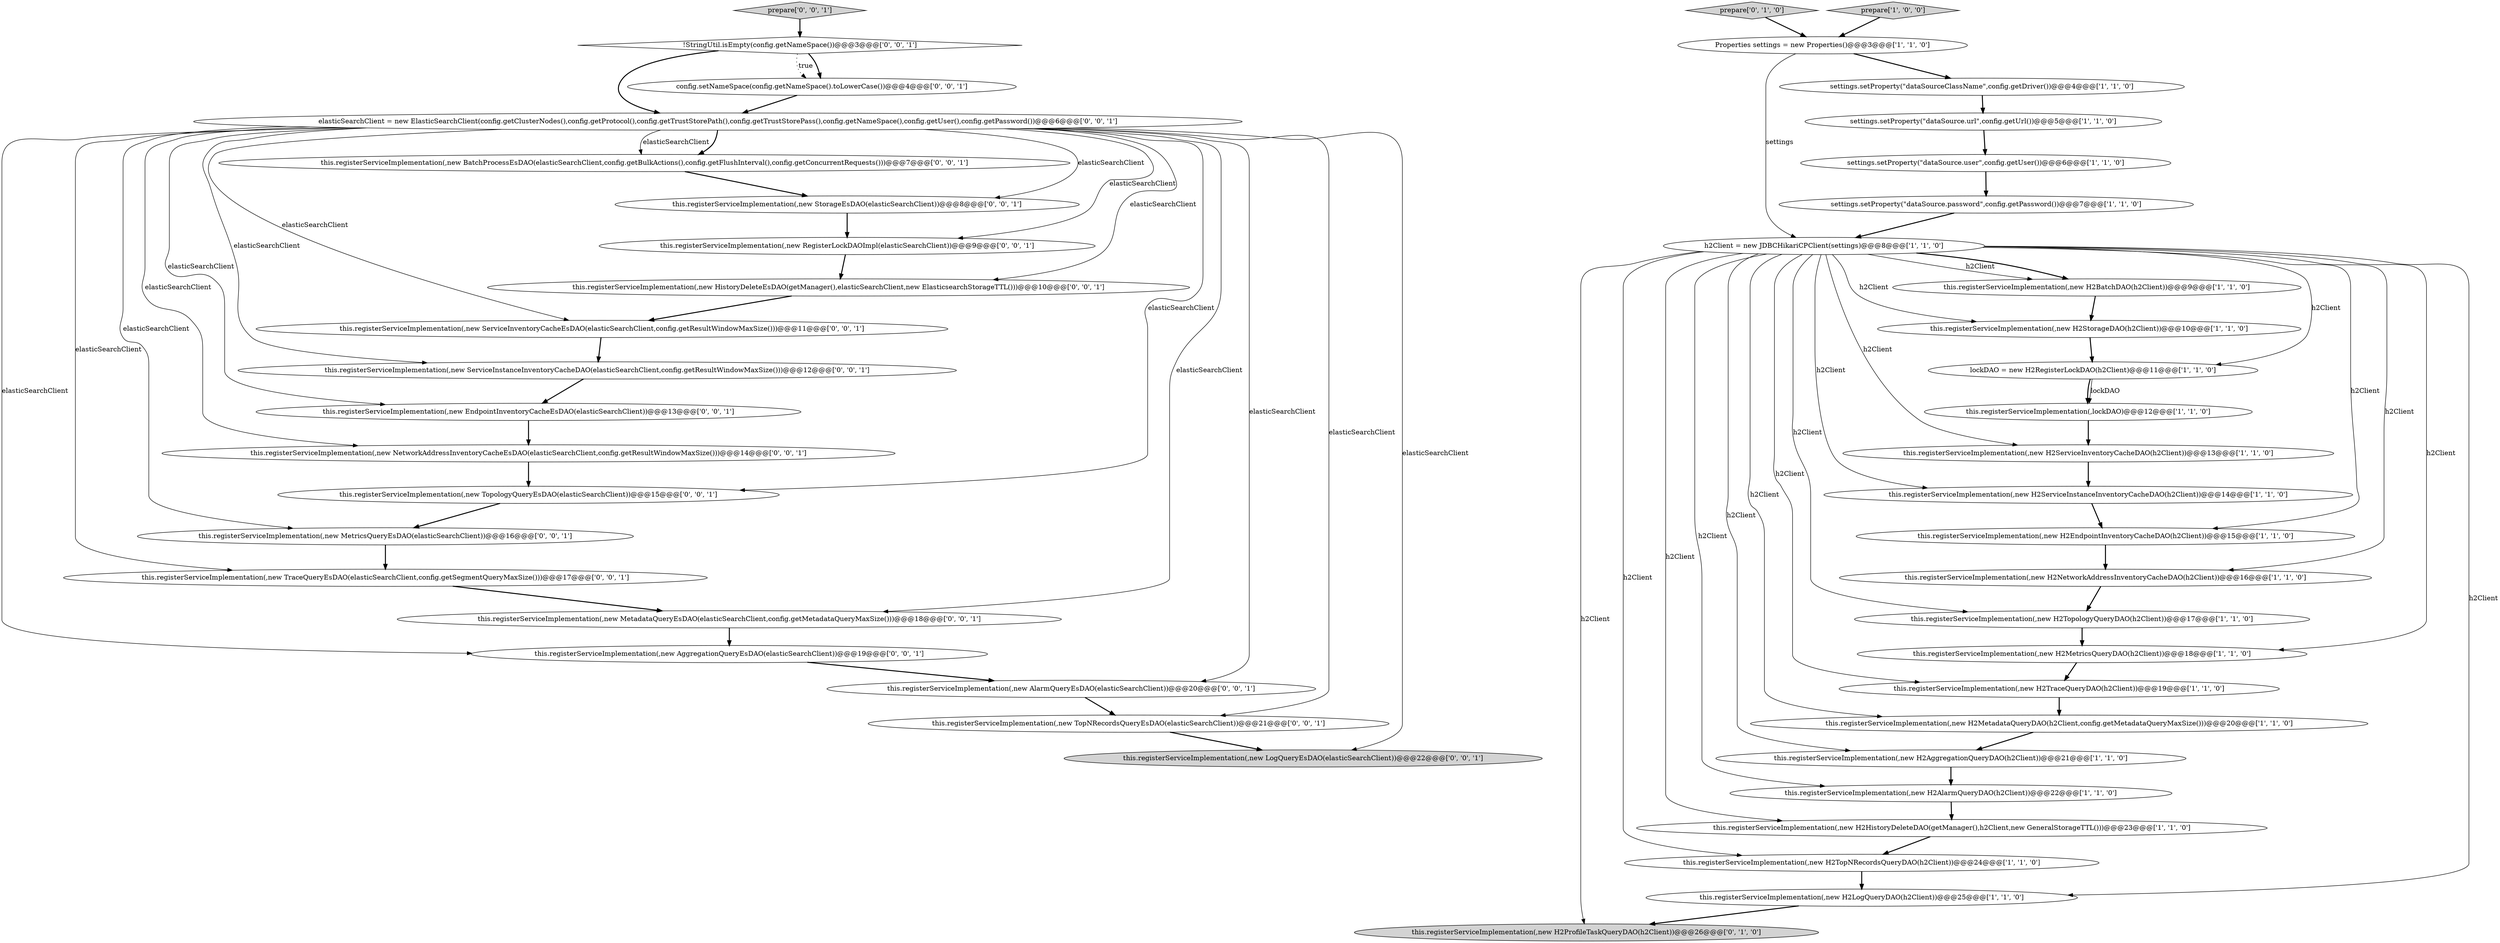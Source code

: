 digraph {
30 [style = filled, label = "this.registerServiceImplementation(,new StorageEsDAO(elasticSearchClient))@@@8@@@['0', '0', '1']", fillcolor = white, shape = ellipse image = "AAA0AAABBB3BBB"];
34 [style = filled, label = "elasticSearchClient = new ElasticSearchClient(config.getClusterNodes(),config.getProtocol(),config.getTrustStorePath(),config.getTrustStorePass(),config.getNameSpace(),config.getUser(),config.getPassword())@@@6@@@['0', '0', '1']", fillcolor = white, shape = ellipse image = "AAA0AAABBB3BBB"];
24 [style = filled, label = "this.registerServiceImplementation(,new H2ProfileTaskQueryDAO(h2Client))@@@26@@@['0', '1', '0']", fillcolor = lightgray, shape = ellipse image = "AAA1AAABBB2BBB"];
14 [style = filled, label = "h2Client = new JDBCHikariCPClient(settings)@@@8@@@['1', '1', '0']", fillcolor = white, shape = ellipse image = "AAA0AAABBB1BBB"];
37 [style = filled, label = "this.registerServiceImplementation(,new MetadataQueryEsDAO(elasticSearchClient,config.getMetadataQueryMaxSize()))@@@18@@@['0', '0', '1']", fillcolor = white, shape = ellipse image = "AAA0AAABBB3BBB"];
40 [style = filled, label = "this.registerServiceImplementation(,new TopNRecordsQueryEsDAO(elasticSearchClient))@@@21@@@['0', '0', '1']", fillcolor = white, shape = ellipse image = "AAA0AAABBB3BBB"];
39 [style = filled, label = "this.registerServiceImplementation(,new AlarmQueryEsDAO(elasticSearchClient))@@@20@@@['0', '0', '1']", fillcolor = white, shape = ellipse image = "AAA0AAABBB3BBB"];
18 [style = filled, label = "this.registerServiceImplementation(,new H2MetricsQueryDAO(h2Client))@@@18@@@['1', '1', '0']", fillcolor = white, shape = ellipse image = "AAA0AAABBB1BBB"];
8 [style = filled, label = "this.registerServiceImplementation(,new H2LogQueryDAO(h2Client))@@@25@@@['1', '1', '0']", fillcolor = white, shape = ellipse image = "AAA0AAABBB1BBB"];
38 [style = filled, label = "this.registerServiceImplementation(,new AggregationQueryEsDAO(elasticSearchClient))@@@19@@@['0', '0', '1']", fillcolor = white, shape = ellipse image = "AAA0AAABBB3BBB"];
44 [style = filled, label = "this.registerServiceImplementation(,new MetricsQueryEsDAO(elasticSearchClient))@@@16@@@['0', '0', '1']", fillcolor = white, shape = ellipse image = "AAA0AAABBB3BBB"];
32 [style = filled, label = "this.registerServiceImplementation(,new HistoryDeleteEsDAO(getManager(),elasticSearchClient,new ElasticsearchStorageTTL()))@@@10@@@['0', '0', '1']", fillcolor = white, shape = ellipse image = "AAA0AAABBB3BBB"];
16 [style = filled, label = "Properties settings = new Properties()@@@3@@@['1', '1', '0']", fillcolor = white, shape = ellipse image = "AAA0AAABBB1BBB"];
21 [style = filled, label = "settings.setProperty(\"dataSource.user\",config.getUser())@@@6@@@['1', '1', '0']", fillcolor = white, shape = ellipse image = "AAA0AAABBB1BBB"];
13 [style = filled, label = "settings.setProperty(\"dataSourceClassName\",config.getDriver())@@@4@@@['1', '1', '0']", fillcolor = white, shape = ellipse image = "AAA0AAABBB1BBB"];
22 [style = filled, label = "this.registerServiceImplementation(,new H2HistoryDeleteDAO(getManager(),h2Client,new GeneralStorageTTL()))@@@23@@@['1', '1', '0']", fillcolor = white, shape = ellipse image = "AAA0AAABBB1BBB"];
28 [style = filled, label = "!StringUtil.isEmpty(config.getNameSpace())@@@3@@@['0', '0', '1']", fillcolor = white, shape = diamond image = "AAA0AAABBB3BBB"];
1 [style = filled, label = "this.registerServiceImplementation(,new H2ServiceInventoryCacheDAO(h2Client))@@@13@@@['1', '1', '0']", fillcolor = white, shape = ellipse image = "AAA0AAABBB1BBB"];
4 [style = filled, label = "this.registerServiceImplementation(,lockDAO)@@@12@@@['1', '1', '0']", fillcolor = white, shape = ellipse image = "AAA0AAABBB1BBB"];
27 [style = filled, label = "this.registerServiceImplementation(,new LogQueryEsDAO(elasticSearchClient))@@@22@@@['0', '0', '1']", fillcolor = lightgray, shape = ellipse image = "AAA0AAABBB3BBB"];
36 [style = filled, label = "this.registerServiceImplementation(,new EndpointInventoryCacheEsDAO(elasticSearchClient))@@@13@@@['0', '0', '1']", fillcolor = white, shape = ellipse image = "AAA0AAABBB3BBB"];
25 [style = filled, label = "prepare['0', '1', '0']", fillcolor = lightgray, shape = diamond image = "AAA0AAABBB2BBB"];
33 [style = filled, label = "this.registerServiceImplementation(,new BatchProcessEsDAO(elasticSearchClient,config.getBulkActions(),config.getFlushInterval(),config.getConcurrentRequests()))@@@7@@@['0', '0', '1']", fillcolor = white, shape = ellipse image = "AAA0AAABBB3BBB"];
42 [style = filled, label = "this.registerServiceImplementation(,new RegisterLockDAOImpl(elasticSearchClient))@@@9@@@['0', '0', '1']", fillcolor = white, shape = ellipse image = "AAA0AAABBB3BBB"];
15 [style = filled, label = "this.registerServiceImplementation(,new H2TraceQueryDAO(h2Client))@@@19@@@['1', '1', '0']", fillcolor = white, shape = ellipse image = "AAA0AAABBB1BBB"];
17 [style = filled, label = "this.registerServiceImplementation(,new H2StorageDAO(h2Client))@@@10@@@['1', '1', '0']", fillcolor = white, shape = ellipse image = "AAA0AAABBB1BBB"];
20 [style = filled, label = "prepare['1', '0', '0']", fillcolor = lightgray, shape = diamond image = "AAA0AAABBB1BBB"];
2 [style = filled, label = "this.registerServiceImplementation(,new H2AggregationQueryDAO(h2Client))@@@21@@@['1', '1', '0']", fillcolor = white, shape = ellipse image = "AAA0AAABBB1BBB"];
0 [style = filled, label = "settings.setProperty(\"dataSource.url\",config.getUrl())@@@5@@@['1', '1', '0']", fillcolor = white, shape = ellipse image = "AAA0AAABBB1BBB"];
29 [style = filled, label = "prepare['0', '0', '1']", fillcolor = lightgray, shape = diamond image = "AAA0AAABBB3BBB"];
35 [style = filled, label = "this.registerServiceImplementation(,new ServiceInventoryCacheEsDAO(elasticSearchClient,config.getResultWindowMaxSize()))@@@11@@@['0', '0', '1']", fillcolor = white, shape = ellipse image = "AAA0AAABBB3BBB"];
23 [style = filled, label = "this.registerServiceImplementation(,new H2TopNRecordsQueryDAO(h2Client))@@@24@@@['1', '1', '0']", fillcolor = white, shape = ellipse image = "AAA0AAABBB1BBB"];
19 [style = filled, label = "this.registerServiceImplementation(,new H2MetadataQueryDAO(h2Client,config.getMetadataQueryMaxSize()))@@@20@@@['1', '1', '0']", fillcolor = white, shape = ellipse image = "AAA0AAABBB1BBB"];
9 [style = filled, label = "this.registerServiceImplementation(,new H2AlarmQueryDAO(h2Client))@@@22@@@['1', '1', '0']", fillcolor = white, shape = ellipse image = "AAA0AAABBB1BBB"];
43 [style = filled, label = "config.setNameSpace(config.getNameSpace().toLowerCase())@@@4@@@['0', '0', '1']", fillcolor = white, shape = ellipse image = "AAA0AAABBB3BBB"];
6 [style = filled, label = "this.registerServiceImplementation(,new H2NetworkAddressInventoryCacheDAO(h2Client))@@@16@@@['1', '1', '0']", fillcolor = white, shape = ellipse image = "AAA0AAABBB1BBB"];
31 [style = filled, label = "this.registerServiceImplementation(,new TopologyQueryEsDAO(elasticSearchClient))@@@15@@@['0', '0', '1']", fillcolor = white, shape = ellipse image = "AAA0AAABBB3BBB"];
7 [style = filled, label = "this.registerServiceImplementation(,new H2ServiceInstanceInventoryCacheDAO(h2Client))@@@14@@@['1', '1', '0']", fillcolor = white, shape = ellipse image = "AAA0AAABBB1BBB"];
10 [style = filled, label = "settings.setProperty(\"dataSource.password\",config.getPassword())@@@7@@@['1', '1', '0']", fillcolor = white, shape = ellipse image = "AAA0AAABBB1BBB"];
45 [style = filled, label = "this.registerServiceImplementation(,new NetworkAddressInventoryCacheEsDAO(elasticSearchClient,config.getResultWindowMaxSize()))@@@14@@@['0', '0', '1']", fillcolor = white, shape = ellipse image = "AAA0AAABBB3BBB"];
11 [style = filled, label = "this.registerServiceImplementation(,new H2EndpointInventoryCacheDAO(h2Client))@@@15@@@['1', '1', '0']", fillcolor = white, shape = ellipse image = "AAA0AAABBB1BBB"];
12 [style = filled, label = "this.registerServiceImplementation(,new H2TopologyQueryDAO(h2Client))@@@17@@@['1', '1', '0']", fillcolor = white, shape = ellipse image = "AAA0AAABBB1BBB"];
26 [style = filled, label = "this.registerServiceImplementation(,new TraceQueryEsDAO(elasticSearchClient,config.getSegmentQueryMaxSize()))@@@17@@@['0', '0', '1']", fillcolor = white, shape = ellipse image = "AAA0AAABBB3BBB"];
5 [style = filled, label = "lockDAO = new H2RegisterLockDAO(h2Client)@@@11@@@['1', '1', '0']", fillcolor = white, shape = ellipse image = "AAA0AAABBB1BBB"];
3 [style = filled, label = "this.registerServiceImplementation(,new H2BatchDAO(h2Client))@@@9@@@['1', '1', '0']", fillcolor = white, shape = ellipse image = "AAA0AAABBB1BBB"];
41 [style = filled, label = "this.registerServiceImplementation(,new ServiceInstanceInventoryCacheDAO(elasticSearchClient,config.getResultWindowMaxSize()))@@@12@@@['0', '0', '1']", fillcolor = white, shape = ellipse image = "AAA0AAABBB3BBB"];
9->22 [style = bold, label=""];
31->44 [style = bold, label=""];
34->41 [style = solid, label="elasticSearchClient"];
14->6 [style = solid, label="h2Client"];
34->32 [style = solid, label="elasticSearchClient"];
34->45 [style = solid, label="elasticSearchClient"];
14->3 [style = bold, label=""];
34->30 [style = solid, label="elasticSearchClient"];
20->16 [style = bold, label=""];
35->41 [style = bold, label=""];
14->7 [style = solid, label="h2Client"];
14->1 [style = solid, label="h2Client"];
34->36 [style = solid, label="elasticSearchClient"];
13->0 [style = bold, label=""];
42->32 [style = bold, label=""];
14->12 [style = solid, label="h2Client"];
14->17 [style = solid, label="h2Client"];
14->11 [style = solid, label="h2Client"];
14->8 [style = solid, label="h2Client"];
29->28 [style = bold, label=""];
5->4 [style = solid, label="lockDAO"];
34->44 [style = solid, label="elasticSearchClient"];
14->18 [style = solid, label="h2Client"];
14->15 [style = solid, label="h2Client"];
15->19 [style = bold, label=""];
38->39 [style = bold, label=""];
34->33 [style = bold, label=""];
34->35 [style = solid, label="elasticSearchClient"];
34->40 [style = solid, label="elasticSearchClient"];
34->39 [style = solid, label="elasticSearchClient"];
11->6 [style = bold, label=""];
7->11 [style = bold, label=""];
16->13 [style = bold, label=""];
41->36 [style = bold, label=""];
16->14 [style = solid, label="settings"];
40->27 [style = bold, label=""];
14->23 [style = solid, label="h2Client"];
21->10 [style = bold, label=""];
5->4 [style = bold, label=""];
4->1 [style = bold, label=""];
34->27 [style = solid, label="elasticSearchClient"];
45->31 [style = bold, label=""];
43->34 [style = bold, label=""];
34->37 [style = solid, label="elasticSearchClient"];
44->26 [style = bold, label=""];
14->9 [style = solid, label="h2Client"];
3->17 [style = bold, label=""];
2->9 [style = bold, label=""];
33->30 [style = bold, label=""];
28->43 [style = bold, label=""];
25->16 [style = bold, label=""];
32->35 [style = bold, label=""];
28->34 [style = bold, label=""];
37->38 [style = bold, label=""];
14->3 [style = solid, label="h2Client"];
34->33 [style = solid, label="elasticSearchClient"];
28->43 [style = dotted, label="true"];
23->8 [style = bold, label=""];
14->24 [style = solid, label="h2Client"];
14->5 [style = solid, label="h2Client"];
0->21 [style = bold, label=""];
12->18 [style = bold, label=""];
6->12 [style = bold, label=""];
34->38 [style = solid, label="elasticSearchClient"];
34->42 [style = solid, label="elasticSearchClient"];
39->40 [style = bold, label=""];
19->2 [style = bold, label=""];
34->26 [style = solid, label="elasticSearchClient"];
22->23 [style = bold, label=""];
1->7 [style = bold, label=""];
8->24 [style = bold, label=""];
34->31 [style = solid, label="elasticSearchClient"];
26->37 [style = bold, label=""];
14->22 [style = solid, label="h2Client"];
14->19 [style = solid, label="h2Client"];
10->14 [style = bold, label=""];
17->5 [style = bold, label=""];
30->42 [style = bold, label=""];
14->2 [style = solid, label="h2Client"];
36->45 [style = bold, label=""];
18->15 [style = bold, label=""];
}
